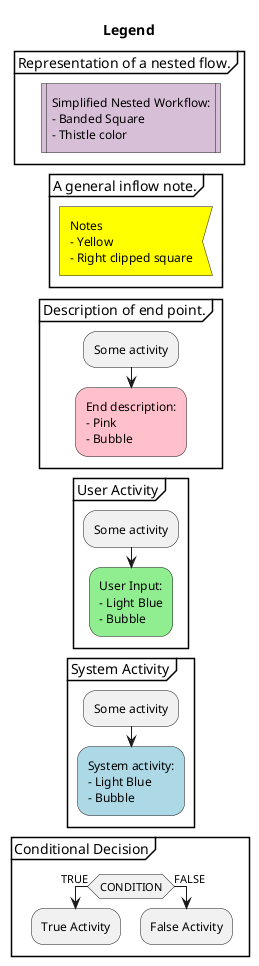 @startuml

title Legend

partition "Representation of a nested flow." {
    #Thistle:Simplified Nested Workflow:\n- Banded Square\n- Thistle color|
    detach
}

partition "A general inflow note." {
    #Yellow:Notes\n- Yellow\n- Right clipped square<
    detach
}

partition "Description of end point." {
    :Some activity;
    #Pink:End description:\n- Pink\n- Bubble;
    detach
}

partition "User Activity" {
    :Some activity;
    #LightGreen:User Input:\n- Light Blue\n- Bubble;
    detach
}

partition "System Activity" {
    :Some activity;
    #LightBlue:System activity:\n- Light Blue\n- Bubble;
    detach
}

partition "Conditional Decision" {
    if (CONDITION) then (TRUE)
        :True Activity;
    else (FALSE)
        :False Activity;
    endif
    detach
}
  
@enduml